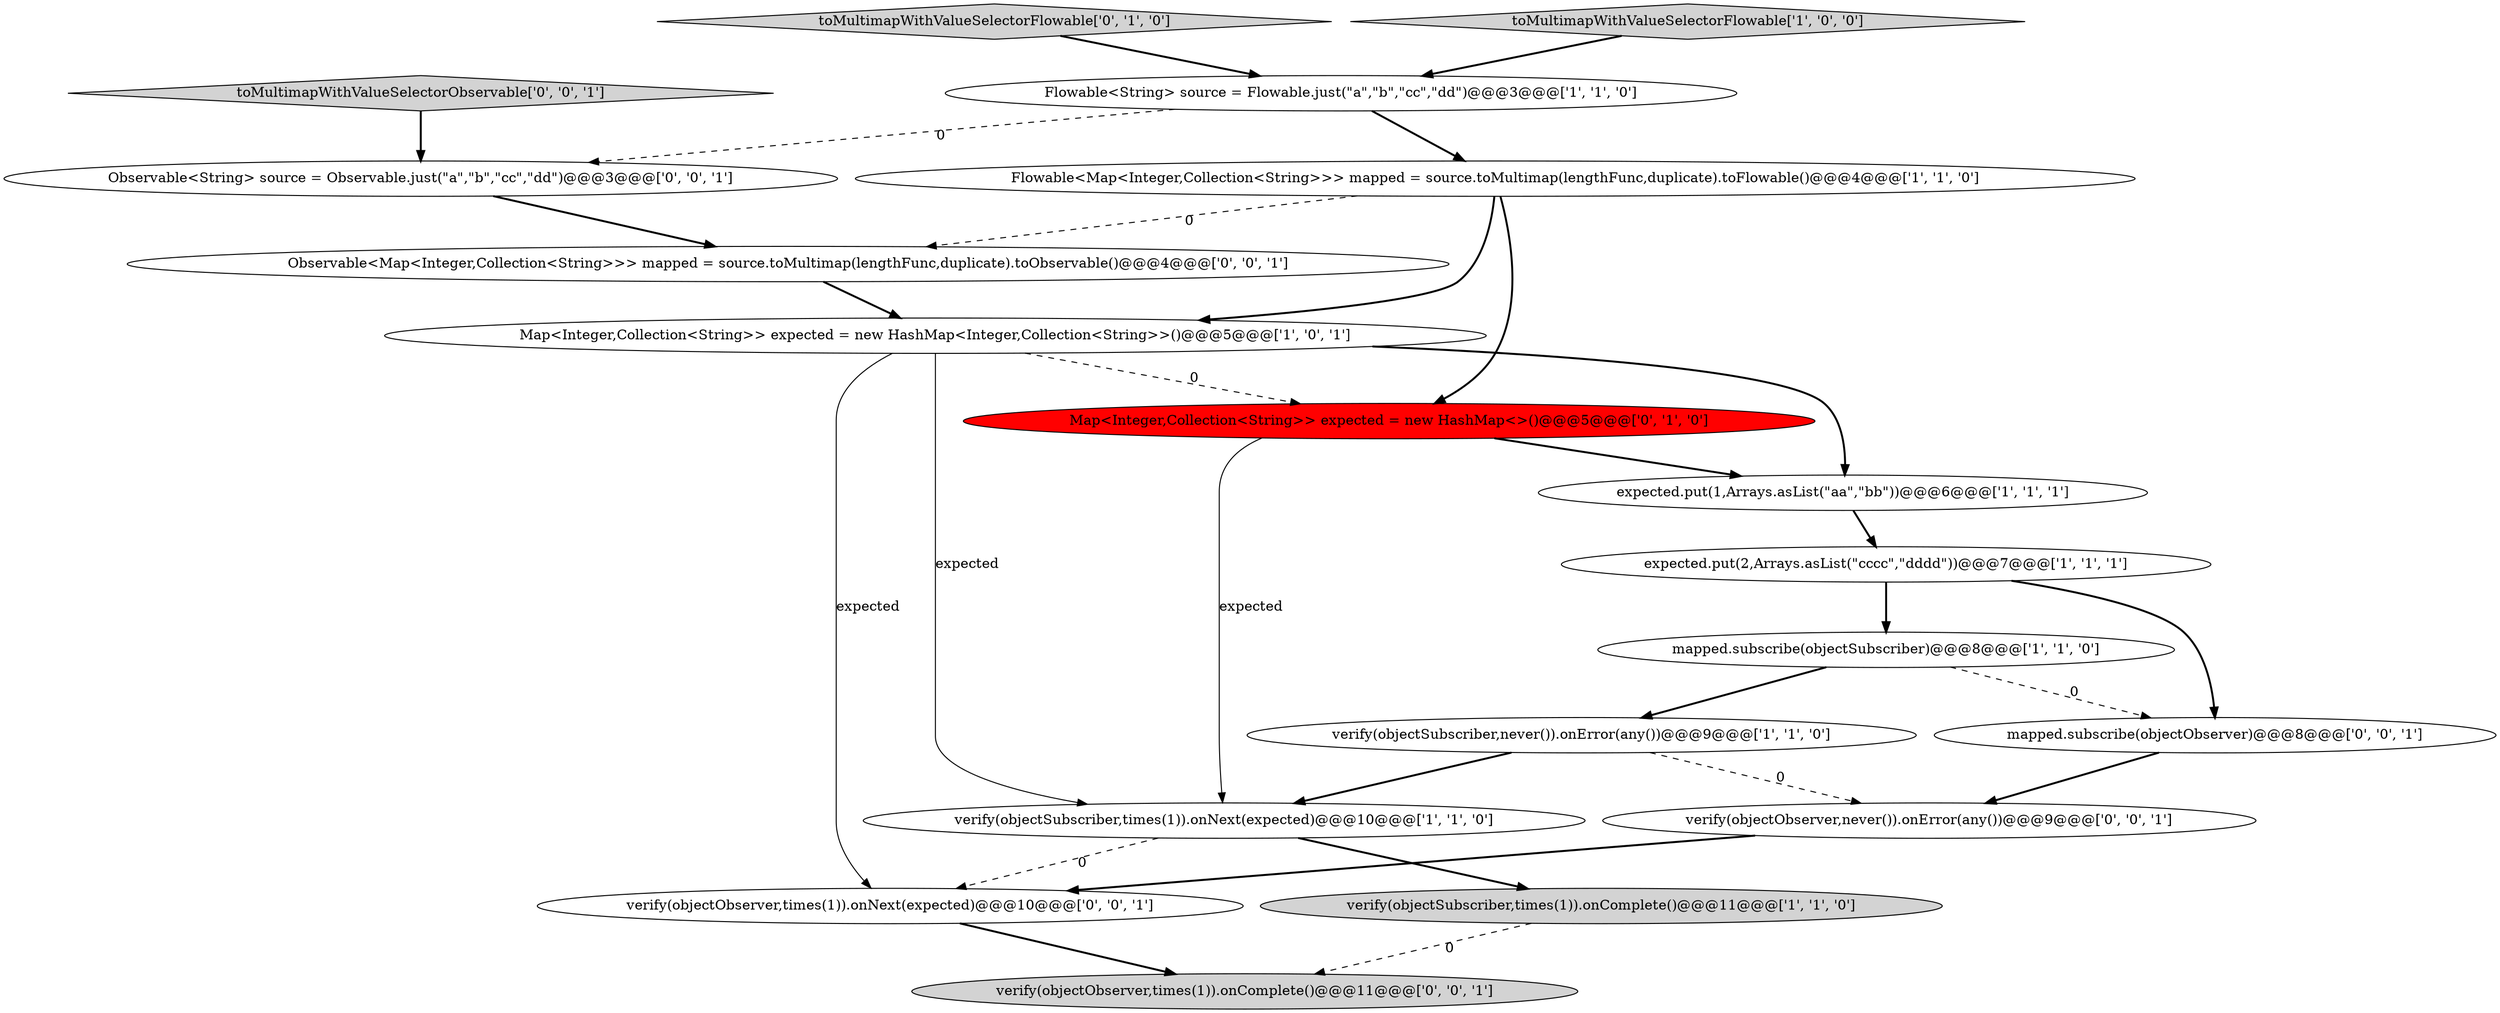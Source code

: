 digraph {
2 [style = filled, label = "verify(objectSubscriber,never()).onError(any())@@@9@@@['1', '1', '0']", fillcolor = white, shape = ellipse image = "AAA0AAABBB1BBB"];
12 [style = filled, label = "verify(objectObserver,never()).onError(any())@@@9@@@['0', '0', '1']", fillcolor = white, shape = ellipse image = "AAA0AAABBB3BBB"];
18 [style = filled, label = "Observable<String> source = Observable.just(\"a\",\"b\",\"cc\",\"dd\")@@@3@@@['0', '0', '1']", fillcolor = white, shape = ellipse image = "AAA0AAABBB3BBB"];
0 [style = filled, label = "Flowable<String> source = Flowable.just(\"a\",\"b\",\"cc\",\"dd\")@@@3@@@['1', '1', '0']", fillcolor = white, shape = ellipse image = "AAA0AAABBB1BBB"];
6 [style = filled, label = "mapped.subscribe(objectSubscriber)@@@8@@@['1', '1', '0']", fillcolor = white, shape = ellipse image = "AAA0AAABBB1BBB"];
9 [style = filled, label = "verify(objectSubscriber,times(1)).onNext(expected)@@@10@@@['1', '1', '0']", fillcolor = white, shape = ellipse image = "AAA0AAABBB1BBB"];
7 [style = filled, label = "Map<Integer,Collection<String>> expected = new HashMap<Integer,Collection<String>>()@@@5@@@['1', '0', '1']", fillcolor = white, shape = ellipse image = "AAA0AAABBB1BBB"];
8 [style = filled, label = "expected.put(1,Arrays.asList(\"aa\",\"bb\"))@@@6@@@['1', '1', '1']", fillcolor = white, shape = ellipse image = "AAA0AAABBB1BBB"];
10 [style = filled, label = "Map<Integer,Collection<String>> expected = new HashMap<>()@@@5@@@['0', '1', '0']", fillcolor = red, shape = ellipse image = "AAA1AAABBB2BBB"];
13 [style = filled, label = "Observable<Map<Integer,Collection<String>>> mapped = source.toMultimap(lengthFunc,duplicate).toObservable()@@@4@@@['0', '0', '1']", fillcolor = white, shape = ellipse image = "AAA0AAABBB3BBB"];
15 [style = filled, label = "mapped.subscribe(objectObserver)@@@8@@@['0', '0', '1']", fillcolor = white, shape = ellipse image = "AAA0AAABBB3BBB"];
16 [style = filled, label = "verify(objectObserver,times(1)).onComplete()@@@11@@@['0', '0', '1']", fillcolor = lightgray, shape = ellipse image = "AAA0AAABBB3BBB"];
1 [style = filled, label = "Flowable<Map<Integer,Collection<String>>> mapped = source.toMultimap(lengthFunc,duplicate).toFlowable()@@@4@@@['1', '1', '0']", fillcolor = white, shape = ellipse image = "AAA0AAABBB1BBB"];
14 [style = filled, label = "toMultimapWithValueSelectorObservable['0', '0', '1']", fillcolor = lightgray, shape = diamond image = "AAA0AAABBB3BBB"];
11 [style = filled, label = "toMultimapWithValueSelectorFlowable['0', '1', '0']", fillcolor = lightgray, shape = diamond image = "AAA0AAABBB2BBB"];
4 [style = filled, label = "toMultimapWithValueSelectorFlowable['1', '0', '0']", fillcolor = lightgray, shape = diamond image = "AAA0AAABBB1BBB"];
3 [style = filled, label = "verify(objectSubscriber,times(1)).onComplete()@@@11@@@['1', '1', '0']", fillcolor = lightgray, shape = ellipse image = "AAA0AAABBB1BBB"];
5 [style = filled, label = "expected.put(2,Arrays.asList(\"cccc\",\"dddd\"))@@@7@@@['1', '1', '1']", fillcolor = white, shape = ellipse image = "AAA0AAABBB1BBB"];
17 [style = filled, label = "verify(objectObserver,times(1)).onNext(expected)@@@10@@@['0', '0', '1']", fillcolor = white, shape = ellipse image = "AAA0AAABBB3BBB"];
12->17 [style = bold, label=""];
3->16 [style = dashed, label="0"];
7->9 [style = solid, label="expected"];
5->15 [style = bold, label=""];
2->9 [style = bold, label=""];
7->8 [style = bold, label=""];
10->9 [style = solid, label="expected"];
1->7 [style = bold, label=""];
4->0 [style = bold, label=""];
6->2 [style = bold, label=""];
1->13 [style = dashed, label="0"];
2->12 [style = dashed, label="0"];
11->0 [style = bold, label=""];
5->6 [style = bold, label=""];
8->5 [style = bold, label=""];
10->8 [style = bold, label=""];
6->15 [style = dashed, label="0"];
13->7 [style = bold, label=""];
0->1 [style = bold, label=""];
9->17 [style = dashed, label="0"];
18->13 [style = bold, label=""];
9->3 [style = bold, label=""];
7->10 [style = dashed, label="0"];
0->18 [style = dashed, label="0"];
14->18 [style = bold, label=""];
15->12 [style = bold, label=""];
1->10 [style = bold, label=""];
7->17 [style = solid, label="expected"];
17->16 [style = bold, label=""];
}
